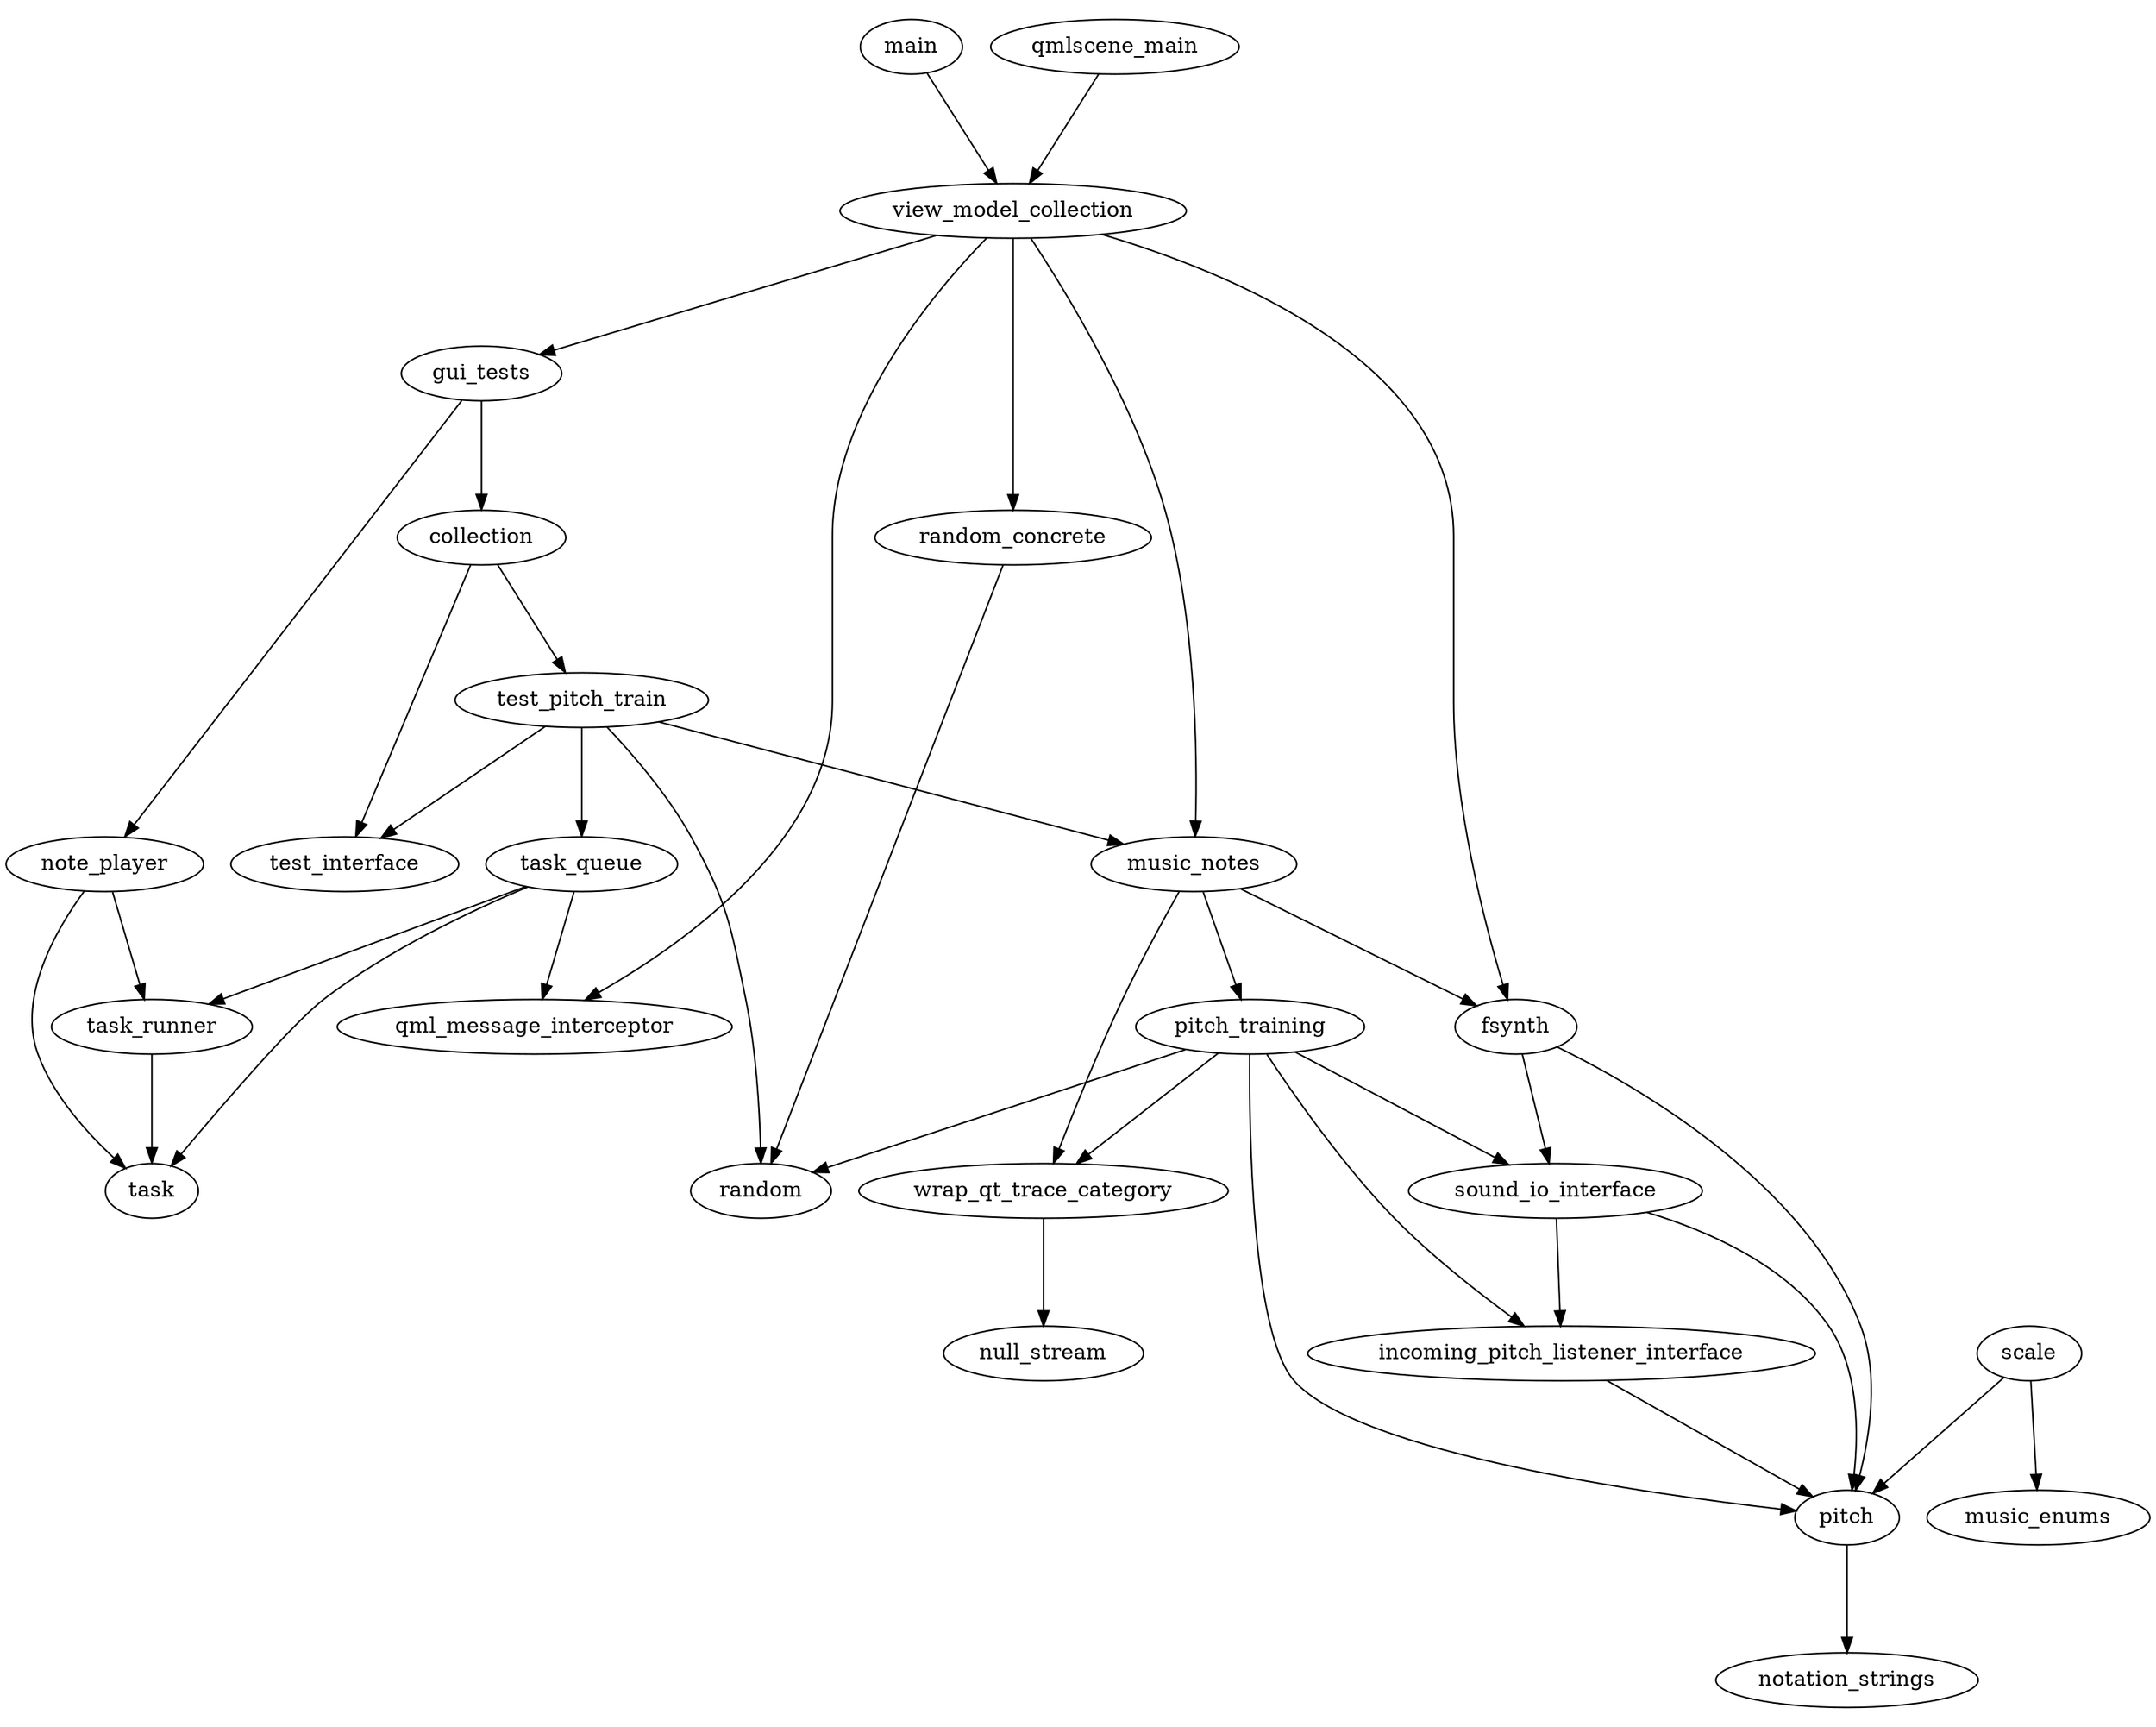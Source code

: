 digraph "source tree" {
    overlap=scale;
    ratio=0.8;
    fontsize="16";
    fontname="Helvetica";
    clusterrank="local";
	"collection" -> "test_interface"
	"collection" -> "test_pitch_train"
	"fsynth" -> "pitch"
	"fsynth" -> "sound_io_interface"
	"gui_tests" -> "collection"
	"gui_tests" -> "note_player"
	"incoming_pitch_listener_interface" -> "pitch"
	"main" -> "view_model_collection"
	"music_notes" -> "fsynth"
	"music_notes" -> "pitch_training"
	"music_notes" -> "wrap_qt_trace_category"
	"note_player" -> "task"
	"note_player" -> "task_runner"
	"pitch" -> "notation_strings"
	"pitch_training" -> "incoming_pitch_listener_interface"
	"pitch_training" -> "pitch"
	"pitch_training" -> "random"
	"pitch_training" -> "sound_io_interface"
	"pitch_training" -> "wrap_qt_trace_category"
	"qmlscene_main" -> "view_model_collection"
	"random_concrete" -> "random"
	"scale" -> "music_enums"
	"scale" -> "pitch"
	"sound_io_interface" -> "incoming_pitch_listener_interface"
	"sound_io_interface" -> "pitch"
	"task_queue" -> "qml_message_interceptor"
	"task_queue" -> "task"
	"task_queue" -> "task_runner"
	"task_runner" -> "task"
	"test_pitch_train" -> "music_notes"
	"test_pitch_train" -> "random"
	"test_pitch_train" -> "task_queue"
	"test_pitch_train" -> "test_interface"
	"view_model_collection" -> "fsynth"
	"view_model_collection" -> "gui_tests"
	"view_model_collection" -> "music_notes"
	"view_model_collection" -> "qml_message_interceptor"
	"view_model_collection" -> "random_concrete"
	"wrap_qt_trace_category" -> "null_stream"
}
